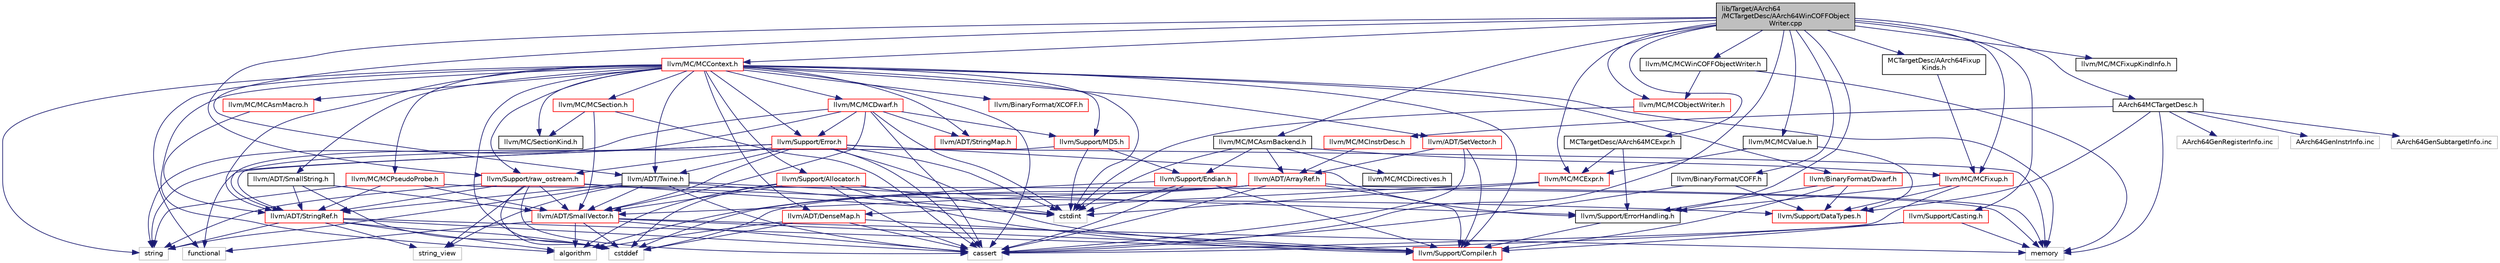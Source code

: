 digraph "lib/Target/AArch64/MCTargetDesc/AArch64WinCOFFObjectWriter.cpp"
{
 // LATEX_PDF_SIZE
  bgcolor="transparent";
  edge [fontname="Helvetica",fontsize="10",labelfontname="Helvetica",labelfontsize="10"];
  node [fontname="Helvetica",fontsize="10",shape=record];
  Node1 [label="lib/Target/AArch64\l/MCTargetDesc/AArch64WinCOFFObject\lWriter.cpp",height=0.2,width=0.4,color="black", fillcolor="grey75", style="filled", fontcolor="black",tooltip=" "];
  Node1 -> Node2 [color="midnightblue",fontsize="10",style="solid",fontname="Helvetica"];
  Node2 [label="AArch64MCTargetDesc.h",height=0.2,width=0.4,color="black",URL="$AArch64MCTargetDesc_8h.html",tooltip=" "];
  Node2 -> Node3 [color="midnightblue",fontsize="10",style="solid",fontname="Helvetica"];
  Node3 [label="llvm/MC/MCInstrDesc.h",height=0.2,width=0.4,color="red",URL="$MCInstrDesc_8h.html",tooltip=" "];
  Node3 -> Node4 [color="midnightblue",fontsize="10",style="solid",fontname="Helvetica"];
  Node4 [label="llvm/ADT/ArrayRef.h",height=0.2,width=0.4,color="red",URL="$ArrayRef_8h.html",tooltip=" "];
  Node4 -> Node30 [color="midnightblue",fontsize="10",style="solid",fontname="Helvetica"];
  Node30 [label="llvm/ADT/SmallVector.h",height=0.2,width=0.4,color="red",URL="$SmallVector_8h.html",tooltip=" "];
  Node30 -> Node12 [color="midnightblue",fontsize="10",style="solid",fontname="Helvetica"];
  Node12 [label="llvm/Support/Compiler.h",height=0.2,width=0.4,color="red",URL="$Compiler_8h.html",tooltip=" "];
  Node30 -> Node25 [color="midnightblue",fontsize="10",style="solid",fontname="Helvetica"];
  Node25 [label="algorithm",height=0.2,width=0.4,color="grey75",tooltip=" "];
  Node30 -> Node26 [color="midnightblue",fontsize="10",style="solid",fontname="Helvetica"];
  Node26 [label="cassert",height=0.2,width=0.4,color="grey75",tooltip=" "];
  Node30 -> Node21 [color="midnightblue",fontsize="10",style="solid",fontname="Helvetica"];
  Node21 [label="cstddef",height=0.2,width=0.4,color="grey75",tooltip=" "];
  Node30 -> Node32 [color="midnightblue",fontsize="10",style="solid",fontname="Helvetica"];
  Node32 [label="functional",height=0.2,width=0.4,color="grey75",tooltip=" "];
  Node30 -> Node35 [color="midnightblue",fontsize="10",style="solid",fontname="Helvetica"];
  Node35 [label="memory",height=0.2,width=0.4,color="grey75",tooltip=" "];
  Node4 -> Node12 [color="midnightblue",fontsize="10",style="solid",fontname="Helvetica"];
  Node4 -> Node25 [color="midnightblue",fontsize="10",style="solid",fontname="Helvetica"];
  Node4 -> Node26 [color="midnightblue",fontsize="10",style="solid",fontname="Helvetica"];
  Node4 -> Node21 [color="midnightblue",fontsize="10",style="solid",fontname="Helvetica"];
  Node4 -> Node35 [color="midnightblue",fontsize="10",style="solid",fontname="Helvetica"];
  Node2 -> Node6 [color="midnightblue",fontsize="10",style="solid",fontname="Helvetica"];
  Node6 [label="llvm/Support/DataTypes.h",height=0.2,width=0.4,color="red",URL="$Support_2DataTypes_8h.html",tooltip=" "];
  Node2 -> Node35 [color="midnightblue",fontsize="10",style="solid",fontname="Helvetica"];
  Node2 -> Node49 [color="midnightblue",fontsize="10",style="solid",fontname="Helvetica"];
  Node49 [label="AArch64GenRegisterInfo.inc",height=0.2,width=0.4,color="grey75",tooltip=" "];
  Node2 -> Node50 [color="midnightblue",fontsize="10",style="solid",fontname="Helvetica"];
  Node50 [label="AArch64GenInstrInfo.inc",height=0.2,width=0.4,color="grey75",tooltip=" "];
  Node2 -> Node51 [color="midnightblue",fontsize="10",style="solid",fontname="Helvetica"];
  Node51 [label="AArch64GenSubtargetInfo.inc",height=0.2,width=0.4,color="grey75",tooltip=" "];
  Node1 -> Node52 [color="midnightblue",fontsize="10",style="solid",fontname="Helvetica"];
  Node52 [label="MCTargetDesc/AArch64Fixup\lKinds.h",height=0.2,width=0.4,color="black",URL="$AArch64FixupKinds_8h.html",tooltip=" "];
  Node52 -> Node53 [color="midnightblue",fontsize="10",style="solid",fontname="Helvetica"];
  Node53 [label="llvm/MC/MCFixup.h",height=0.2,width=0.4,color="red",URL="$MCFixup_8h.html",tooltip=" "];
  Node53 -> Node6 [color="midnightblue",fontsize="10",style="solid",fontname="Helvetica"];
  Node53 -> Node11 [color="midnightblue",fontsize="10",style="solid",fontname="Helvetica"];
  Node11 [label="llvm/Support/ErrorHandling.h",height=0.2,width=0.4,color="black",URL="$Support_2ErrorHandling_8h.html",tooltip=" "];
  Node11 -> Node12 [color="midnightblue",fontsize="10",style="solid",fontname="Helvetica"];
  Node53 -> Node26 [color="midnightblue",fontsize="10",style="solid",fontname="Helvetica"];
  Node1 -> Node55 [color="midnightblue",fontsize="10",style="solid",fontname="Helvetica"];
  Node55 [label="MCTargetDesc/AArch64MCExpr.h",height=0.2,width=0.4,color="black",URL="$AArch64MCExpr_8h.html",tooltip=" "];
  Node55 -> Node56 [color="midnightblue",fontsize="10",style="solid",fontname="Helvetica"];
  Node56 [label="llvm/MC/MCExpr.h",height=0.2,width=0.4,color="red",URL="$MCExpr_8h.html",tooltip=" "];
  Node56 -> Node57 [color="midnightblue",fontsize="10",style="solid",fontname="Helvetica"];
  Node57 [label="llvm/ADT/DenseMap.h",height=0.2,width=0.4,color="red",URL="$DenseMap_8h.html",tooltip=" "];
  Node57 -> Node12 [color="midnightblue",fontsize="10",style="solid",fontname="Helvetica"];
  Node57 -> Node25 [color="midnightblue",fontsize="10",style="solid",fontname="Helvetica"];
  Node57 -> Node26 [color="midnightblue",fontsize="10",style="solid",fontname="Helvetica"];
  Node57 -> Node21 [color="midnightblue",fontsize="10",style="solid",fontname="Helvetica"];
  Node56 -> Node17 [color="midnightblue",fontsize="10",style="solid",fontname="Helvetica"];
  Node17 [label="cstdint",height=0.2,width=0.4,color="grey75",tooltip=" "];
  Node55 -> Node11 [color="midnightblue",fontsize="10",style="solid",fontname="Helvetica"];
  Node1 -> Node65 [color="midnightblue",fontsize="10",style="solid",fontname="Helvetica"];
  Node65 [label="llvm/ADT/Twine.h",height=0.2,width=0.4,color="black",URL="$Twine_8h.html",tooltip=" "];
  Node65 -> Node30 [color="midnightblue",fontsize="10",style="solid",fontname="Helvetica"];
  Node65 -> Node66 [color="midnightblue",fontsize="10",style="solid",fontname="Helvetica"];
  Node66 [label="llvm/ADT/StringRef.h",height=0.2,width=0.4,color="red",URL="$StringRef_8h.html",tooltip=" "];
  Node66 -> Node12 [color="midnightblue",fontsize="10",style="solid",fontname="Helvetica"];
  Node66 -> Node25 [color="midnightblue",fontsize="10",style="solid",fontname="Helvetica"];
  Node66 -> Node26 [color="midnightblue",fontsize="10",style="solid",fontname="Helvetica"];
  Node66 -> Node21 [color="midnightblue",fontsize="10",style="solid",fontname="Helvetica"];
  Node66 -> Node28 [color="midnightblue",fontsize="10",style="solid",fontname="Helvetica"];
  Node28 [label="string",height=0.2,width=0.4,color="grey75",tooltip=" "];
  Node66 -> Node67 [color="midnightblue",fontsize="10",style="solid",fontname="Helvetica"];
  Node67 [label="string_view",height=0.2,width=0.4,color="grey75",tooltip=" "];
  Node65 -> Node11 [color="midnightblue",fontsize="10",style="solid",fontname="Helvetica"];
  Node65 -> Node26 [color="midnightblue",fontsize="10",style="solid",fontname="Helvetica"];
  Node65 -> Node17 [color="midnightblue",fontsize="10",style="solid",fontname="Helvetica"];
  Node65 -> Node28 [color="midnightblue",fontsize="10",style="solid",fontname="Helvetica"];
  Node65 -> Node67 [color="midnightblue",fontsize="10",style="solid",fontname="Helvetica"];
  Node1 -> Node68 [color="midnightblue",fontsize="10",style="solid",fontname="Helvetica"];
  Node68 [label="llvm/BinaryFormat/COFF.h",height=0.2,width=0.4,color="black",URL="$BinaryFormat_2COFF_8h.html",tooltip=" "];
  Node68 -> Node6 [color="midnightblue",fontsize="10",style="solid",fontname="Helvetica"];
  Node68 -> Node26 [color="midnightblue",fontsize="10",style="solid",fontname="Helvetica"];
  Node1 -> Node69 [color="midnightblue",fontsize="10",style="solid",fontname="Helvetica"];
  Node69 [label="llvm/MC/MCAsmBackend.h",height=0.2,width=0.4,color="black",URL="$MCAsmBackend_8h.html",tooltip=" "];
  Node69 -> Node4 [color="midnightblue",fontsize="10",style="solid",fontname="Helvetica"];
  Node69 -> Node70 [color="midnightblue",fontsize="10",style="solid",fontname="Helvetica"];
  Node70 [label="llvm/MC/MCDirectives.h",height=0.2,width=0.4,color="black",URL="$MCDirectives_8h.html",tooltip=" "];
  Node69 -> Node53 [color="midnightblue",fontsize="10",style="solid",fontname="Helvetica"];
  Node69 -> Node71 [color="midnightblue",fontsize="10",style="solid",fontname="Helvetica"];
  Node71 [label="llvm/Support/Endian.h",height=0.2,width=0.4,color="red",URL="$Endian_8h.html",tooltip=" "];
  Node71 -> Node12 [color="midnightblue",fontsize="10",style="solid",fontname="Helvetica"];
  Node71 -> Node26 [color="midnightblue",fontsize="10",style="solid",fontname="Helvetica"];
  Node71 -> Node21 [color="midnightblue",fontsize="10",style="solid",fontname="Helvetica"];
  Node71 -> Node17 [color="midnightblue",fontsize="10",style="solid",fontname="Helvetica"];
  Node69 -> Node17 [color="midnightblue",fontsize="10",style="solid",fontname="Helvetica"];
  Node1 -> Node72 [color="midnightblue",fontsize="10",style="solid",fontname="Helvetica"];
  Node72 [label="llvm/MC/MCContext.h",height=0.2,width=0.4,color="red",URL="$MCContext_8h.html",tooltip=" "];
  Node72 -> Node57 [color="midnightblue",fontsize="10",style="solid",fontname="Helvetica"];
  Node72 -> Node73 [color="midnightblue",fontsize="10",style="solid",fontname="Helvetica"];
  Node73 [label="llvm/ADT/SetVector.h",height=0.2,width=0.4,color="red",URL="$SetVector_8h.html",tooltip=" "];
  Node73 -> Node4 [color="midnightblue",fontsize="10",style="solid",fontname="Helvetica"];
  Node73 -> Node12 [color="midnightblue",fontsize="10",style="solid",fontname="Helvetica"];
  Node73 -> Node26 [color="midnightblue",fontsize="10",style="solid",fontname="Helvetica"];
  Node72 -> Node75 [color="midnightblue",fontsize="10",style="solid",fontname="Helvetica"];
  Node75 [label="llvm/ADT/SmallString.h",height=0.2,width=0.4,color="black",URL="$SmallString_8h.html",tooltip=" "];
  Node75 -> Node30 [color="midnightblue",fontsize="10",style="solid",fontname="Helvetica"];
  Node75 -> Node66 [color="midnightblue",fontsize="10",style="solid",fontname="Helvetica"];
  Node75 -> Node21 [color="midnightblue",fontsize="10",style="solid",fontname="Helvetica"];
  Node72 -> Node76 [color="midnightblue",fontsize="10",style="solid",fontname="Helvetica"];
  Node76 [label="llvm/ADT/StringMap.h",height=0.2,width=0.4,color="red",URL="$ADT_2StringMap_8h.html",tooltip=" "];
  Node72 -> Node66 [color="midnightblue",fontsize="10",style="solid",fontname="Helvetica"];
  Node72 -> Node65 [color="midnightblue",fontsize="10",style="solid",fontname="Helvetica"];
  Node72 -> Node79 [color="midnightblue",fontsize="10",style="solid",fontname="Helvetica"];
  Node79 [label="llvm/BinaryFormat/Dwarf.h",height=0.2,width=0.4,color="red",URL="$Dwarf_8h.html",tooltip=" "];
  Node79 -> Node12 [color="midnightblue",fontsize="10",style="solid",fontname="Helvetica"];
  Node79 -> Node6 [color="midnightblue",fontsize="10",style="solid",fontname="Helvetica"];
  Node79 -> Node11 [color="midnightblue",fontsize="10",style="solid",fontname="Helvetica"];
  Node72 -> Node88 [color="midnightblue",fontsize="10",style="solid",fontname="Helvetica"];
  Node88 [label="llvm/BinaryFormat/XCOFF.h",height=0.2,width=0.4,color="red",URL="$XCOFF_8h.html",tooltip=" "];
  Node72 -> Node89 [color="midnightblue",fontsize="10",style="solid",fontname="Helvetica"];
  Node89 [label="llvm/MC/MCAsmMacro.h",height=0.2,width=0.4,color="red",URL="$MCAsmMacro_8h.html",tooltip=" "];
  Node89 -> Node66 [color="midnightblue",fontsize="10",style="solid",fontname="Helvetica"];
  Node72 -> Node92 [color="midnightblue",fontsize="10",style="solid",fontname="Helvetica"];
  Node92 [label="llvm/MC/MCDwarf.h",height=0.2,width=0.4,color="red",URL="$MCDwarf_8h.html",tooltip=" "];
  Node92 -> Node30 [color="midnightblue",fontsize="10",style="solid",fontname="Helvetica"];
  Node92 -> Node76 [color="midnightblue",fontsize="10",style="solid",fontname="Helvetica"];
  Node92 -> Node66 [color="midnightblue",fontsize="10",style="solid",fontname="Helvetica"];
  Node92 -> Node97 [color="midnightblue",fontsize="10",style="solid",fontname="Helvetica"];
  Node97 [label="llvm/Support/Error.h",height=0.2,width=0.4,color="red",URL="$Support_2Error_8h.html",tooltip=" "];
  Node97 -> Node30 [color="midnightblue",fontsize="10",style="solid",fontname="Helvetica"];
  Node97 -> Node65 [color="midnightblue",fontsize="10",style="solid",fontname="Helvetica"];
  Node97 -> Node12 [color="midnightblue",fontsize="10",style="solid",fontname="Helvetica"];
  Node97 -> Node11 [color="midnightblue",fontsize="10",style="solid",fontname="Helvetica"];
  Node97 -> Node83 [color="midnightblue",fontsize="10",style="solid",fontname="Helvetica"];
  Node83 [label="llvm/Support/raw_ostream.h",height=0.2,width=0.4,color="red",URL="$raw__ostream_8h.html",tooltip=" "];
  Node83 -> Node30 [color="midnightblue",fontsize="10",style="solid",fontname="Helvetica"];
  Node83 -> Node66 [color="midnightblue",fontsize="10",style="solid",fontname="Helvetica"];
  Node83 -> Node6 [color="midnightblue",fontsize="10",style="solid",fontname="Helvetica"];
  Node83 -> Node26 [color="midnightblue",fontsize="10",style="solid",fontname="Helvetica"];
  Node83 -> Node21 [color="midnightblue",fontsize="10",style="solid",fontname="Helvetica"];
  Node83 -> Node17 [color="midnightblue",fontsize="10",style="solid",fontname="Helvetica"];
  Node83 -> Node28 [color="midnightblue",fontsize="10",style="solid",fontname="Helvetica"];
  Node83 -> Node67 [color="midnightblue",fontsize="10",style="solid",fontname="Helvetica"];
  Node97 -> Node26 [color="midnightblue",fontsize="10",style="solid",fontname="Helvetica"];
  Node97 -> Node17 [color="midnightblue",fontsize="10",style="solid",fontname="Helvetica"];
  Node97 -> Node32 [color="midnightblue",fontsize="10",style="solid",fontname="Helvetica"];
  Node97 -> Node35 [color="midnightblue",fontsize="10",style="solid",fontname="Helvetica"];
  Node97 -> Node28 [color="midnightblue",fontsize="10",style="solid",fontname="Helvetica"];
  Node92 -> Node103 [color="midnightblue",fontsize="10",style="solid",fontname="Helvetica"];
  Node103 [label="llvm/Support/MD5.h",height=0.2,width=0.4,color="red",URL="$MD5_8h.html",tooltip=" "];
  Node103 -> Node66 [color="midnightblue",fontsize="10",style="solid",fontname="Helvetica"];
  Node103 -> Node71 [color="midnightblue",fontsize="10",style="solid",fontname="Helvetica"];
  Node103 -> Node17 [color="midnightblue",fontsize="10",style="solid",fontname="Helvetica"];
  Node92 -> Node26 [color="midnightblue",fontsize="10",style="solid",fontname="Helvetica"];
  Node92 -> Node17 [color="midnightblue",fontsize="10",style="solid",fontname="Helvetica"];
  Node92 -> Node28 [color="midnightblue",fontsize="10",style="solid",fontname="Helvetica"];
  Node72 -> Node106 [color="midnightblue",fontsize="10",style="solid",fontname="Helvetica"];
  Node106 [label="llvm/MC/MCPseudoProbe.h",height=0.2,width=0.4,color="red",URL="$MCPseudoProbe_8h.html",tooltip=" "];
  Node106 -> Node30 [color="midnightblue",fontsize="10",style="solid",fontname="Helvetica"];
  Node106 -> Node66 [color="midnightblue",fontsize="10",style="solid",fontname="Helvetica"];
  Node106 -> Node35 [color="midnightblue",fontsize="10",style="solid",fontname="Helvetica"];
  Node106 -> Node28 [color="midnightblue",fontsize="10",style="solid",fontname="Helvetica"];
  Node72 -> Node112 [color="midnightblue",fontsize="10",style="solid",fontname="Helvetica"];
  Node112 [label="llvm/MC/MCSection.h",height=0.2,width=0.4,color="red",URL="$MCSection_8h.html",tooltip=" "];
  Node112 -> Node30 [color="midnightblue",fontsize="10",style="solid",fontname="Helvetica"];
  Node112 -> Node123 [color="midnightblue",fontsize="10",style="solid",fontname="Helvetica"];
  Node123 [label="llvm/MC/SectionKind.h",height=0.2,width=0.4,color="black",URL="$SectionKind_8h.html",tooltip=" "];
  Node112 -> Node26 [color="midnightblue",fontsize="10",style="solid",fontname="Helvetica"];
  Node72 -> Node123 [color="midnightblue",fontsize="10",style="solid",fontname="Helvetica"];
  Node72 -> Node105 [color="midnightblue",fontsize="10",style="solid",fontname="Helvetica"];
  Node105 [label="llvm/Support/Allocator.h",height=0.2,width=0.4,color="red",URL="$Allocator_8h.html",tooltip=" "];
  Node105 -> Node30 [color="midnightblue",fontsize="10",style="solid",fontname="Helvetica"];
  Node105 -> Node12 [color="midnightblue",fontsize="10",style="solid",fontname="Helvetica"];
  Node105 -> Node25 [color="midnightblue",fontsize="10",style="solid",fontname="Helvetica"];
  Node105 -> Node26 [color="midnightblue",fontsize="10",style="solid",fontname="Helvetica"];
  Node105 -> Node21 [color="midnightblue",fontsize="10",style="solid",fontname="Helvetica"];
  Node105 -> Node17 [color="midnightblue",fontsize="10",style="solid",fontname="Helvetica"];
  Node72 -> Node12 [color="midnightblue",fontsize="10",style="solid",fontname="Helvetica"];
  Node72 -> Node97 [color="midnightblue",fontsize="10",style="solid",fontname="Helvetica"];
  Node72 -> Node103 [color="midnightblue",fontsize="10",style="solid",fontname="Helvetica"];
  Node72 -> Node83 [color="midnightblue",fontsize="10",style="solid",fontname="Helvetica"];
  Node72 -> Node25 [color="midnightblue",fontsize="10",style="solid",fontname="Helvetica"];
  Node72 -> Node26 [color="midnightblue",fontsize="10",style="solid",fontname="Helvetica"];
  Node72 -> Node21 [color="midnightblue",fontsize="10",style="solid",fontname="Helvetica"];
  Node72 -> Node17 [color="midnightblue",fontsize="10",style="solid",fontname="Helvetica"];
  Node72 -> Node32 [color="midnightblue",fontsize="10",style="solid",fontname="Helvetica"];
  Node72 -> Node35 [color="midnightblue",fontsize="10",style="solid",fontname="Helvetica"];
  Node72 -> Node28 [color="midnightblue",fontsize="10",style="solid",fontname="Helvetica"];
  Node1 -> Node56 [color="midnightblue",fontsize="10",style="solid",fontname="Helvetica"];
  Node1 -> Node53 [color="midnightblue",fontsize="10",style="solid",fontname="Helvetica"];
  Node1 -> Node124 [color="midnightblue",fontsize="10",style="solid",fontname="Helvetica"];
  Node124 [label="llvm/MC/MCFixupKindInfo.h",height=0.2,width=0.4,color="black",URL="$MCFixupKindInfo_8h.html",tooltip=" "];
  Node1 -> Node125 [color="midnightblue",fontsize="10",style="solid",fontname="Helvetica"];
  Node125 [label="llvm/MC/MCObjectWriter.h",height=0.2,width=0.4,color="red",URL="$MCObjectWriter_8h.html",tooltip=" "];
  Node125 -> Node17 [color="midnightblue",fontsize="10",style="solid",fontname="Helvetica"];
  Node1 -> Node127 [color="midnightblue",fontsize="10",style="solid",fontname="Helvetica"];
  Node127 [label="llvm/MC/MCValue.h",height=0.2,width=0.4,color="black",URL="$MCValue_8h.html",tooltip=" "];
  Node127 -> Node56 [color="midnightblue",fontsize="10",style="solid",fontname="Helvetica"];
  Node127 -> Node6 [color="midnightblue",fontsize="10",style="solid",fontname="Helvetica"];
  Node1 -> Node128 [color="midnightblue",fontsize="10",style="solid",fontname="Helvetica"];
  Node128 [label="llvm/MC/MCWinCOFFObjectWriter.h",height=0.2,width=0.4,color="black",URL="$MCWinCOFFObjectWriter_8h.html",tooltip=" "];
  Node128 -> Node125 [color="midnightblue",fontsize="10",style="solid",fontname="Helvetica"];
  Node128 -> Node35 [color="midnightblue",fontsize="10",style="solid",fontname="Helvetica"];
  Node1 -> Node129 [color="midnightblue",fontsize="10",style="solid",fontname="Helvetica"];
  Node129 [label="llvm/Support/Casting.h",height=0.2,width=0.4,color="red",URL="$Casting_8h.html",tooltip=" "];
  Node129 -> Node12 [color="midnightblue",fontsize="10",style="solid",fontname="Helvetica"];
  Node129 -> Node26 [color="midnightblue",fontsize="10",style="solid",fontname="Helvetica"];
  Node129 -> Node35 [color="midnightblue",fontsize="10",style="solid",fontname="Helvetica"];
  Node1 -> Node11 [color="midnightblue",fontsize="10",style="solid",fontname="Helvetica"];
  Node1 -> Node83 [color="midnightblue",fontsize="10",style="solid",fontname="Helvetica"];
  Node1 -> Node26 [color="midnightblue",fontsize="10",style="solid",fontname="Helvetica"];
}
